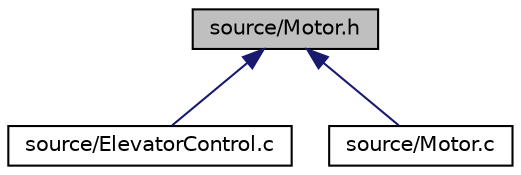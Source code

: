digraph "source/Motor.h"
{
 // LATEX_PDF_SIZE
  edge [fontname="Helvetica",fontsize="10",labelfontname="Helvetica",labelfontsize="10"];
  node [fontname="Helvetica",fontsize="10",shape=record];
  Node1 [label="source/Motor.h",height=0.2,width=0.4,color="black", fillcolor="grey75", style="filled", fontcolor="black",tooltip="Simple interface for operating the elevator motor."];
  Node1 -> Node2 [dir="back",color="midnightblue",fontsize="10",style="solid",fontname="Helvetica"];
  Node2 [label="source/ElevatorControl.c",height=0.2,width=0.4,color="black", fillcolor="white", style="filled",URL="$ElevatorControl_8c_source.html",tooltip=" "];
  Node1 -> Node3 [dir="back",color="midnightblue",fontsize="10",style="solid",fontname="Helvetica"];
  Node3 [label="source/Motor.c",height=0.2,width=0.4,color="black", fillcolor="white", style="filled",URL="$Motor_8c_source.html",tooltip=" "];
}
